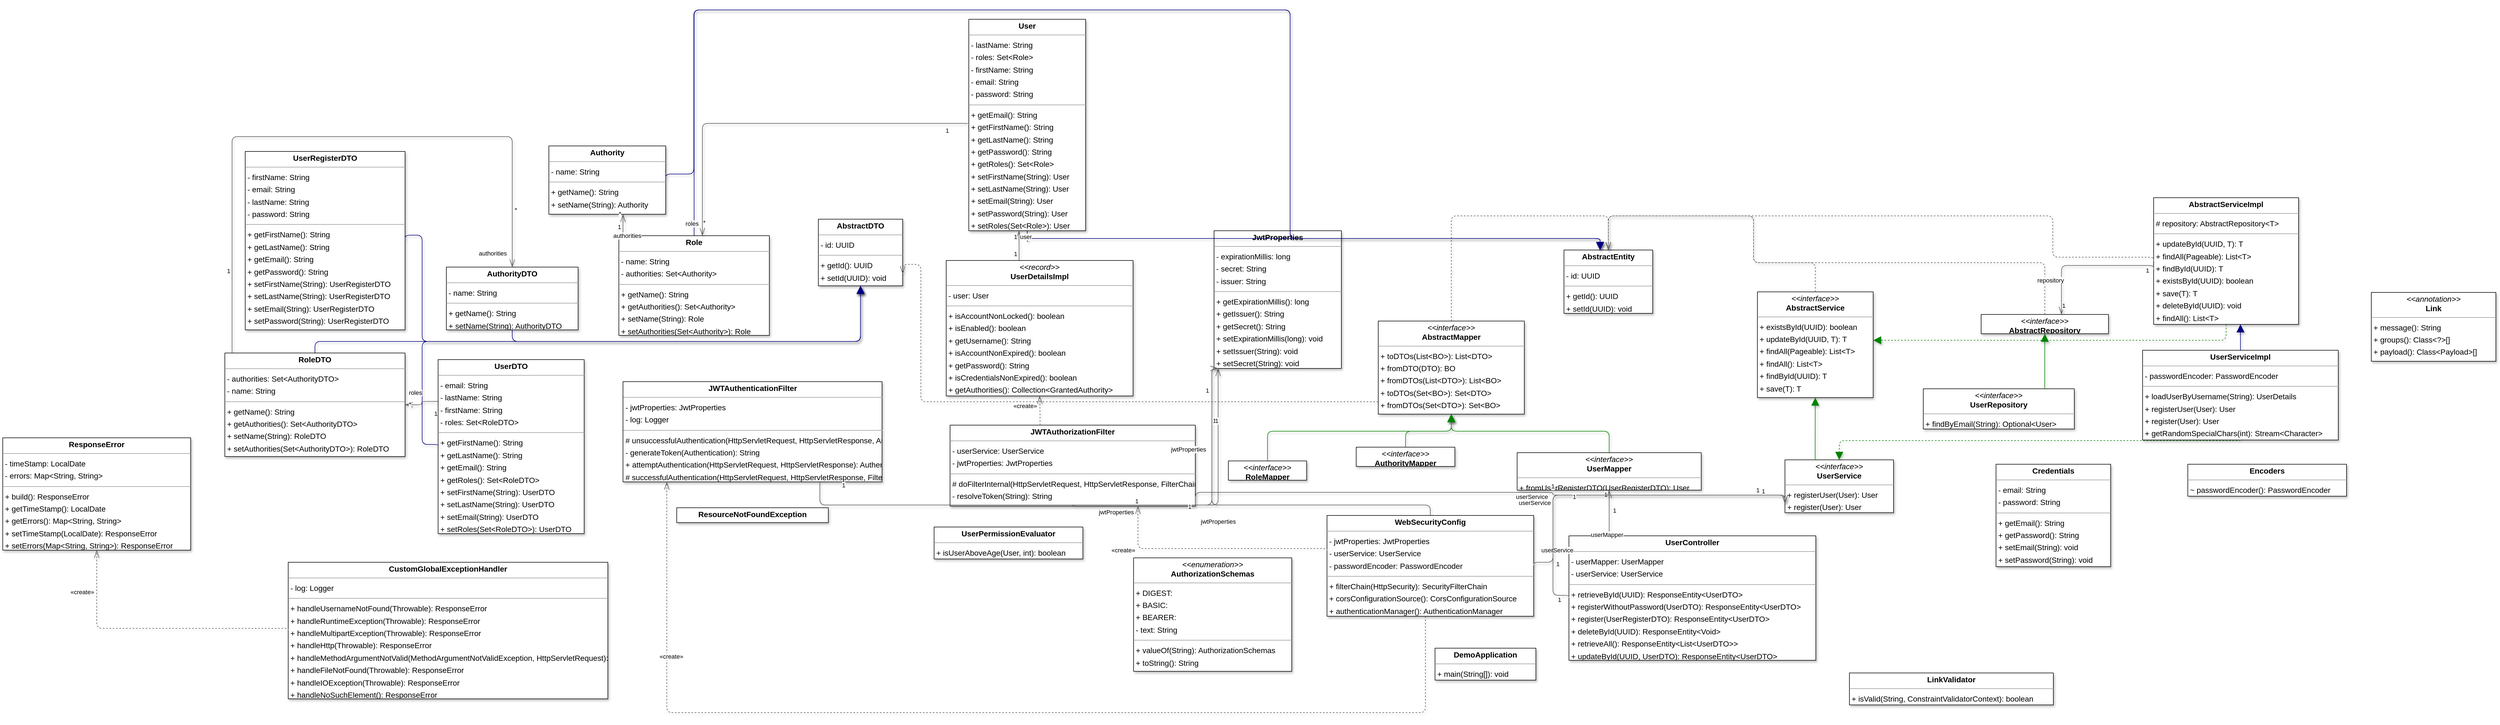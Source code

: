 <mxfile version="23.0.2" type="device">
  <diagram id="Tj62bYqc9X2BP7zqxlne" name="Page-1">
    <mxGraphModel dx="3587" dy="2347" grid="1" gridSize="10" guides="1" tooltips="1" connect="1" arrows="1" fold="1" page="0" pageScale="1" pageWidth="850" pageHeight="1100" background="none" math="0" shadow="0">
      <root>
        <mxCell id="0" />
        <mxCell id="1" parent="0" />
        <mxCell id="node24" value="&lt;p style=&quot;margin:0px;margin-top:4px;text-align:center;&quot;&gt;&lt;b&gt;AbstractDTO&lt;/b&gt;&lt;/p&gt;&lt;hr size=&quot;1&quot;/&gt;&lt;p style=&quot;margin:0 0 0 4px;line-height:1.6;&quot;&gt;- id: UUID&lt;/p&gt;&lt;hr size=&quot;1&quot;/&gt;&lt;p style=&quot;margin:0 0 0 4px;line-height:1.6;&quot;&gt;+ getId(): UUID&lt;br/&gt;+ setId(UUID): void&lt;/p&gt;" style="verticalAlign=top;align=left;overflow=fill;fontSize=14;fontFamily=Helvetica;html=1;rounded=0;shadow=1;comic=0;labelBackgroundColor=none;strokeWidth=1;" parent="1" vertex="1">
          <mxGeometry x="1332" y="349" width="153" height="121" as="geometry" />
        </mxCell>
        <mxCell id="node29" value="&lt;p style=&quot;margin:0px;margin-top:4px;text-align:center;&quot;&gt;&lt;b&gt;AbstractEntity&lt;/b&gt;&lt;/p&gt;&lt;hr size=&quot;1&quot;/&gt;&lt;p style=&quot;margin:0 0 0 4px;line-height:1.6;&quot;&gt;- id: UUID&lt;/p&gt;&lt;hr size=&quot;1&quot;/&gt;&lt;p style=&quot;margin:0 0 0 4px;line-height:1.6;&quot;&gt;+ getId(): UUID&lt;br/&gt;+ setId(UUID): void&lt;/p&gt;" style="verticalAlign=top;align=left;overflow=fill;fontSize=14;fontFamily=Helvetica;html=1;rounded=0;shadow=1;comic=0;labelBackgroundColor=none;strokeWidth=1;" parent="1" vertex="1">
          <mxGeometry x="2685" y="405" width="161" height="115" as="geometry" />
        </mxCell>
        <mxCell id="node14" value="&lt;p style=&quot;margin:0px;margin-top:4px;text-align:center;&quot;&gt;&lt;i&gt;&amp;lt;&amp;lt;interface&amp;gt;&amp;gt;&lt;/i&gt;&lt;br/&gt;&lt;b&gt;AbstractMapper&lt;BO, DTO&gt;&lt;/b&gt;&lt;/p&gt;&lt;hr size=&quot;1&quot;/&gt;&lt;p style=&quot;margin:0 0 0 4px;line-height:1.6;&quot;&gt;+ toDTOs(List&amp;lt;BO&amp;gt;): List&amp;lt;DTO&amp;gt;&lt;br/&gt;+ fromDTO(DTO): BO&lt;br/&gt;+ fromDTOs(List&amp;lt;DTO&amp;gt;): List&amp;lt;BO&amp;gt;&lt;br/&gt;+ toDTOs(Set&amp;lt;BO&amp;gt;): Set&amp;lt;DTO&amp;gt;&lt;br/&gt;+ fromDTOs(Set&amp;lt;DTO&amp;gt;): Set&amp;lt;BO&amp;gt;&lt;br/&gt;+ toDTO(BO): DTO&lt;/p&gt;" style="verticalAlign=top;align=left;overflow=fill;fontSize=14;fontFamily=Helvetica;html=1;rounded=0;shadow=1;comic=0;labelBackgroundColor=none;strokeWidth=1;" parent="1" vertex="1">
          <mxGeometry x="2348" y="534" width="265" height="169" as="geometry" />
        </mxCell>
        <mxCell id="node12" value="&lt;p style=&quot;margin:0px;margin-top:4px;text-align:center;&quot;&gt;&lt;i&gt;&amp;lt;&amp;lt;interface&amp;gt;&amp;gt;&lt;/i&gt;&lt;br/&gt;&lt;b&gt;AbstractRepository&lt;T&gt;&lt;/b&gt;&lt;/p&gt;&lt;hr size=&quot;1&quot;/&gt;" style="verticalAlign=top;align=left;overflow=fill;fontSize=14;fontFamily=Helvetica;html=1;rounded=0;shadow=1;comic=0;labelBackgroundColor=none;strokeWidth=1;" parent="1" vertex="1">
          <mxGeometry x="3442" y="522" width="231" height="35" as="geometry" />
        </mxCell>
        <mxCell id="node26" value="&lt;p style=&quot;margin:0px;margin-top:4px;text-align:center;&quot;&gt;&lt;i&gt;&amp;lt;&amp;lt;interface&amp;gt;&amp;gt;&lt;/i&gt;&lt;br/&gt;&lt;b&gt;AbstractService&lt;T&gt;&lt;/b&gt;&lt;/p&gt;&lt;hr size=&quot;1&quot;/&gt;&lt;p style=&quot;margin:0 0 0 4px;line-height:1.6;&quot;&gt;+ existsById(UUID): boolean&lt;br/&gt;+ updateById(UUID, T): T&lt;br/&gt;+ findAll(Pageable): List&amp;lt;T&amp;gt;&lt;br/&gt;+ findAll(): List&amp;lt;T&amp;gt;&lt;br/&gt;+ findById(UUID): T&lt;br/&gt;+ save(T): T&lt;br/&gt;+ deleteById(UUID): void&lt;/p&gt;" style="verticalAlign=top;align=left;overflow=fill;fontSize=14;fontFamily=Helvetica;html=1;rounded=0;shadow=1;comic=0;labelBackgroundColor=none;strokeWidth=1;" parent="1" vertex="1">
          <mxGeometry x="3036" y="481" width="210" height="192" as="geometry" />
        </mxCell>
        <mxCell id="node17" value="&lt;p style=&quot;margin:0px;margin-top:4px;text-align:center;&quot;&gt;&lt;b&gt;AbstractServiceImpl&lt;T&gt;&lt;/b&gt;&lt;/p&gt;&lt;hr size=&quot;1&quot;/&gt;&lt;p style=&quot;margin:0 0 0 4px;line-height:1.6;&quot;&gt;# repository: AbstractRepository&amp;lt;T&amp;gt;&lt;/p&gt;&lt;hr size=&quot;1&quot;/&gt;&lt;p style=&quot;margin:0 0 0 4px;line-height:1.6;&quot;&gt;+ updateById(UUID, T): T&lt;br/&gt;+ findAll(Pageable): List&amp;lt;T&amp;gt;&lt;br/&gt;+ findById(UUID): T&lt;br/&gt;+ existsById(UUID): boolean&lt;br/&gt;+ save(T): T&lt;br/&gt;+ deleteById(UUID): void&lt;br/&gt;+ findAll(): List&amp;lt;T&amp;gt;&lt;/p&gt;" style="verticalAlign=top;align=left;overflow=fill;fontSize=14;fontFamily=Helvetica;html=1;rounded=0;shadow=1;comic=0;labelBackgroundColor=none;strokeWidth=1;" parent="1" vertex="1">
          <mxGeometry x="3755" y="310" width="263" height="230" as="geometry" />
        </mxCell>
        <mxCell id="node34" value="&lt;p style=&quot;margin:0px;margin-top:4px;text-align:center;&quot;&gt;&lt;b&gt;Authority&lt;/b&gt;&lt;/p&gt;&lt;hr size=&quot;1&quot;/&gt;&lt;p style=&quot;margin:0 0 0 4px;line-height:1.6;&quot;&gt;- name: String&lt;/p&gt;&lt;hr size=&quot;1&quot;/&gt;&lt;p style=&quot;margin:0 0 0 4px;line-height:1.6;&quot;&gt;+ getName(): String&lt;br/&gt;+ setName(String): Authority&lt;/p&gt;" style="verticalAlign=top;align=left;overflow=fill;fontSize=14;fontFamily=Helvetica;html=1;rounded=0;shadow=1;comic=0;labelBackgroundColor=none;strokeWidth=1;" parent="1" vertex="1">
          <mxGeometry x="843" y="216" width="212" height="124" as="geometry" />
        </mxCell>
        <mxCell id="node8" value="&lt;p style=&quot;margin:0px;margin-top:4px;text-align:center;&quot;&gt;&lt;b&gt;AuthorityDTO&lt;/b&gt;&lt;/p&gt;&lt;hr size=&quot;1&quot;/&gt;&lt;p style=&quot;margin:0 0 0 4px;line-height:1.6;&quot;&gt;- name: String&lt;/p&gt;&lt;hr size=&quot;1&quot;/&gt;&lt;p style=&quot;margin:0 0 0 4px;line-height:1.6;&quot;&gt;+ getName(): String&lt;br/&gt;+ setName(String): AuthorityDTO&lt;/p&gt;" style="verticalAlign=top;align=left;overflow=fill;fontSize=14;fontFamily=Helvetica;html=1;rounded=0;shadow=1;comic=0;labelBackgroundColor=none;strokeWidth=1;" parent="1" vertex="1">
          <mxGeometry x="657" y="436" width="239" height="114" as="geometry" />
        </mxCell>
        <mxCell id="node33" value="&lt;p style=&quot;margin:0px;margin-top:4px;text-align:center;&quot;&gt;&lt;i&gt;&amp;lt;&amp;lt;interface&amp;gt;&amp;gt;&lt;/i&gt;&lt;br/&gt;&lt;b&gt;AuthorityMapper&lt;/b&gt;&lt;/p&gt;&lt;hr size=&quot;1&quot;/&gt;" style="verticalAlign=top;align=left;overflow=fill;fontSize=14;fontFamily=Helvetica;html=1;rounded=0;shadow=1;comic=0;labelBackgroundColor=none;strokeWidth=1;" parent="1" vertex="1">
          <mxGeometry x="2308" y="763" width="179" height="35" as="geometry" />
        </mxCell>
        <mxCell id="node16" value="&lt;p style=&quot;margin:0px;margin-top:4px;text-align:center;&quot;&gt;&lt;i&gt;&amp;lt;&amp;lt;enumeration&amp;gt;&amp;gt;&lt;/i&gt;&lt;br/&gt;&lt;b&gt;AuthorizationSchemas&lt;/b&gt;&lt;/p&gt;&lt;hr size=&quot;1&quot;/&gt;&lt;p style=&quot;margin:0 0 0 4px;line-height:1.6;&quot;&gt;+ DIGEST: &lt;br/&gt;+ BASIC: &lt;br/&gt;+ BEARER: &lt;br/&gt;- text: String&lt;/p&gt;&lt;hr size=&quot;1&quot;/&gt;&lt;p style=&quot;margin:0 0 0 4px;line-height:1.6;&quot;&gt;+ valueOf(String): AuthorizationSchemas&lt;br/&gt;+ toString(): String&lt;br/&gt;+ values(): AuthorizationSchemas[]&lt;/p&gt;" style="verticalAlign=top;align=left;overflow=fill;fontSize=14;fontFamily=Helvetica;html=1;rounded=0;shadow=1;comic=0;labelBackgroundColor=none;strokeWidth=1;" parent="1" vertex="1">
          <mxGeometry x="1904" y="964" width="287" height="206" as="geometry" />
        </mxCell>
        <mxCell id="node21" value="&lt;p style=&quot;margin:0px;margin-top:4px;text-align:center;&quot;&gt;&lt;b&gt;Credentials&lt;/b&gt;&lt;/p&gt;&lt;hr size=&quot;1&quot;/&gt;&lt;p style=&quot;margin:0 0 0 4px;line-height:1.6;&quot;&gt;- email: String&lt;br/&gt;- password: String&lt;/p&gt;&lt;hr size=&quot;1&quot;/&gt;&lt;p style=&quot;margin:0 0 0 4px;line-height:1.6;&quot;&gt;+ getEmail(): String&lt;br/&gt;+ getPassword(): String&lt;br/&gt;+ setEmail(String): void&lt;br/&gt;+ setPassword(String): void&lt;/p&gt;" style="verticalAlign=top;align=left;overflow=fill;fontSize=14;fontFamily=Helvetica;html=1;rounded=0;shadow=1;comic=0;labelBackgroundColor=none;strokeWidth=1;" parent="1" vertex="1">
          <mxGeometry x="3469" y="794" width="208" height="186" as="geometry" />
        </mxCell>
        <mxCell id="node23" value="&lt;p style=&quot;margin:0px;margin-top:4px;text-align:center;&quot;&gt;&lt;b&gt;CustomGlobalExceptionHandler&lt;/b&gt;&lt;/p&gt;&lt;hr size=&quot;1&quot;/&gt;&lt;p style=&quot;margin:0 0 0 4px;line-height:1.6;&quot;&gt;- log: Logger&lt;/p&gt;&lt;hr size=&quot;1&quot;/&gt;&lt;p style=&quot;margin:0 0 0 4px;line-height:1.6;&quot;&gt;+ handleUsernameNotFound(Throwable): ResponseError&lt;br/&gt;+ handleRuntimeException(Throwable): ResponseError&lt;br/&gt;+ handleMultipartException(Throwable): ResponseError&lt;br/&gt;+ handleHttp(Throwable): ResponseError&lt;br/&gt;+ handleMethodArgumentNotValid(MethodArgumentNotValidException, HttpServletRequest): ResponseError&lt;br/&gt;+ handleFileNotFound(Throwable): ResponseError&lt;br/&gt;+ handleIOException(Throwable): ResponseError&lt;br/&gt;+ handleNoSuchElement(): ResponseError&lt;/p&gt;" style="verticalAlign=top;align=left;overflow=fill;fontSize=14;fontFamily=Helvetica;html=1;rounded=0;shadow=1;comic=0;labelBackgroundColor=none;strokeWidth=1;" parent="1" vertex="1">
          <mxGeometry x="370" y="972" width="580" height="248" as="geometry" />
        </mxCell>
        <mxCell id="node28" value="&lt;p style=&quot;margin:0px;margin-top:4px;text-align:center;&quot;&gt;&lt;b&gt;DemoApplication&lt;/b&gt;&lt;/p&gt;&lt;hr size=&quot;1&quot;/&gt;&lt;p style=&quot;margin:0 0 0 4px;line-height:1.6;&quot;&gt;+ main(String[]): void&lt;/p&gt;" style="verticalAlign=top;align=left;overflow=fill;fontSize=14;fontFamily=Helvetica;html=1;rounded=0;shadow=1;comic=0;labelBackgroundColor=none;strokeWidth=1;" parent="1" vertex="1">
          <mxGeometry x="2451" y="1128" width="183" height="58" as="geometry" />
        </mxCell>
        <mxCell id="node22" value="&lt;p style=&quot;margin:0px;margin-top:4px;text-align:center;&quot;&gt;&lt;b&gt;Encoders&lt;/b&gt;&lt;/p&gt;&lt;hr size=&quot;1&quot;/&gt;&lt;p style=&quot;margin:0 0 0 4px;line-height:1.6;&quot;&gt;~ passwordEncoder(): PasswordEncoder&lt;/p&gt;" style="verticalAlign=top;align=left;overflow=fill;fontSize=14;fontFamily=Helvetica;html=1;rounded=0;shadow=1;comic=0;labelBackgroundColor=none;strokeWidth=1;" parent="1" vertex="1">
          <mxGeometry x="3817" y="794" width="288" height="58" as="geometry" />
        </mxCell>
        <mxCell id="node32" value="&lt;p style=&quot;margin:0px;margin-top:4px;text-align:center;&quot;&gt;&lt;b&gt;JWTAuthenticationFilter&lt;/b&gt;&lt;/p&gt;&lt;hr size=&quot;1&quot;/&gt;&lt;p style=&quot;margin:0 0 0 4px;line-height:1.6;&quot;&gt;- jwtProperties: JwtProperties&lt;br/&gt;- log: Logger&lt;/p&gt;&lt;hr size=&quot;1&quot;/&gt;&lt;p style=&quot;margin:0 0 0 4px;line-height:1.6;&quot;&gt;# unsuccessfulAuthentication(HttpServletRequest, HttpServletResponse, AuthenticationException): void&lt;br/&gt;- generateToken(Authentication): String&lt;br/&gt;+ attemptAuthentication(HttpServletRequest, HttpServletResponse): Authentication&lt;br/&gt;# successfulAuthentication(HttpServletRequest, HttpServletResponse, FilterChain, Authentication): void&lt;/p&gt;" style="verticalAlign=top;align=left;overflow=fill;fontSize=14;fontFamily=Helvetica;html=1;rounded=0;shadow=1;comic=0;labelBackgroundColor=none;strokeWidth=1;" parent="1" vertex="1">
          <mxGeometry x="977.5" y="644" width="470" height="182" as="geometry" />
        </mxCell>
        <mxCell id="node5" value="&lt;p style=&quot;margin:0px;margin-top:4px;text-align:center;&quot;&gt;&lt;b&gt;JWTAuthorizationFilter&lt;/b&gt;&lt;/p&gt;&lt;hr size=&quot;1&quot;/&gt;&lt;p style=&quot;margin:0 0 0 4px;line-height:1.6;&quot;&gt;- userService: UserService&lt;br/&gt;- jwtProperties: JwtProperties&lt;/p&gt;&lt;hr size=&quot;1&quot;/&gt;&lt;p style=&quot;margin:0 0 0 4px;line-height:1.6;&quot;&gt;# doFilterInternal(HttpServletRequest, HttpServletResponse, FilterChain): void&lt;br/&gt;- resolveToken(String): String&lt;/p&gt;" style="verticalAlign=top;align=left;overflow=fill;fontSize=14;fontFamily=Helvetica;html=1;rounded=0;shadow=1;comic=0;labelBackgroundColor=none;strokeWidth=1;" parent="1" vertex="1">
          <mxGeometry x="1571" y="723" width="445" height="147" as="geometry" />
        </mxCell>
        <mxCell id="node3" value="&lt;p style=&quot;margin:0px;margin-top:4px;text-align:center;&quot;&gt;&lt;b&gt;JwtProperties&lt;/b&gt;&lt;/p&gt;&lt;hr size=&quot;1&quot;/&gt;&lt;p style=&quot;margin:0 0 0 4px;line-height:1.6;&quot;&gt;- expirationMillis: long&lt;br/&gt;- secret: String&lt;br/&gt;- issuer: String&lt;/p&gt;&lt;hr size=&quot;1&quot;/&gt;&lt;p style=&quot;margin:0 0 0 4px;line-height:1.6;&quot;&gt;+ getExpirationMillis(): long&lt;br/&gt;+ getIssuer(): String&lt;br/&gt;+ getSecret(): String&lt;br/&gt;+ setExpirationMillis(long): void&lt;br/&gt;+ setIssuer(String): void&lt;br/&gt;+ setSecret(String): void&lt;/p&gt;" style="verticalAlign=top;align=left;overflow=fill;fontSize=14;fontFamily=Helvetica;html=1;rounded=0;shadow=1;comic=0;labelBackgroundColor=none;strokeWidth=1;" parent="1" vertex="1">
          <mxGeometry x="2050" y="370" width="231" height="250" as="geometry" />
        </mxCell>
        <mxCell id="node15" value="&lt;p style=&quot;margin:0px;margin-top:4px;text-align:center;&quot;&gt;&lt;i&gt;&amp;lt;&amp;lt;annotation&amp;gt;&amp;gt;&lt;/i&gt;&lt;br/&gt;&lt;b&gt;Link&lt;/b&gt;&lt;/p&gt;&lt;hr size=&quot;1&quot;/&gt;&lt;p style=&quot;margin:0 0 0 4px;line-height:1.6;&quot;&gt;+ message(): String&lt;br/&gt;+ groups(): Class&amp;lt;?&amp;gt;[]&lt;br/&gt;+ payload(): Class&amp;lt;Payload&amp;gt;[]&lt;/p&gt;" style="verticalAlign=top;align=left;overflow=fill;fontSize=14;fontFamily=Helvetica;html=1;rounded=0;shadow=1;comic=0;labelBackgroundColor=none;strokeWidth=1;" parent="1" vertex="1">
          <mxGeometry x="4150" y="482" width="226" height="125" as="geometry" />
        </mxCell>
        <mxCell id="node20" value="&lt;p style=&quot;margin:0px;margin-top:4px;text-align:center;&quot;&gt;&lt;b&gt;LinkValidator&lt;/b&gt;&lt;/p&gt;&lt;hr size=&quot;1&quot;/&gt;&lt;p style=&quot;margin:0 0 0 4px;line-height:1.6;&quot;&gt;+ isValid(String, ConstraintValidatorContext): boolean&lt;/p&gt;" style="verticalAlign=top;align=left;overflow=fill;fontSize=14;fontFamily=Helvetica;html=1;rounded=0;shadow=1;comic=0;labelBackgroundColor=none;strokeWidth=1;" parent="1" vertex="1">
          <mxGeometry x="3203" y="1173" width="370" height="58" as="geometry" />
        </mxCell>
        <mxCell id="node6" value="&lt;p style=&quot;margin:0px;margin-top:4px;text-align:center;&quot;&gt;&lt;b&gt;ResourceNotFoundException&lt;/b&gt;&lt;/p&gt;&lt;hr size=&quot;1&quot;/&gt;" style="verticalAlign=top;align=left;overflow=fill;fontSize=14;fontFamily=Helvetica;html=1;rounded=0;shadow=1;comic=0;labelBackgroundColor=none;strokeWidth=1;" parent="1" vertex="1">
          <mxGeometry x="1075" y="873" width="275" height="27" as="geometry" />
        </mxCell>
        <mxCell id="node4" value="&lt;p style=&quot;margin:0px;margin-top:4px;text-align:center;&quot;&gt;&lt;b&gt;ResponseError&lt;/b&gt;&lt;/p&gt;&lt;hr size=&quot;1&quot;/&gt;&lt;p style=&quot;margin:0 0 0 4px;line-height:1.6;&quot;&gt;- timeStamp: LocalDate&lt;br/&gt;- errors: Map&amp;lt;String, String&amp;gt;&lt;/p&gt;&lt;hr size=&quot;1&quot;/&gt;&lt;p style=&quot;margin:0 0 0 4px;line-height:1.6;&quot;&gt;+ build(): ResponseError&lt;br/&gt;+ getTimeStamp(): LocalDate&lt;br/&gt;+ getErrors(): Map&amp;lt;String, String&amp;gt;&lt;br/&gt;+ setTimeStamp(LocalDate): ResponseError&lt;br/&gt;+ setErrors(Map&amp;lt;String, String&amp;gt;): ResponseError&lt;/p&gt;" style="verticalAlign=top;align=left;overflow=fill;fontSize=14;fontFamily=Helvetica;html=1;rounded=0;shadow=1;comic=0;labelBackgroundColor=none;strokeWidth=1;" parent="1" vertex="1">
          <mxGeometry x="-148" y="746" width="341" height="204" as="geometry" />
        </mxCell>
        <mxCell id="node0" value="&lt;p style=&quot;margin:0px;margin-top:4px;text-align:center;&quot;&gt;&lt;b&gt;Role&lt;/b&gt;&lt;/p&gt;&lt;hr size=&quot;1&quot;/&gt;&lt;p style=&quot;margin:0 0 0 4px;line-height:1.6;&quot;&gt;- name: String&lt;br/&gt;- authorities: Set&amp;lt;Authority&amp;gt;&lt;/p&gt;&lt;hr size=&quot;1&quot;/&gt;&lt;p style=&quot;margin:0 0 0 4px;line-height:1.6;&quot;&gt;+ getName(): String&lt;br/&gt;+ getAuthorities(): Set&amp;lt;Authority&amp;gt;&lt;br/&gt;+ setName(String): Role&lt;br/&gt;+ setAuthorities(Set&amp;lt;Authority&amp;gt;): Role&lt;/p&gt;" style="verticalAlign=top;align=left;overflow=fill;fontSize=14;fontFamily=Helvetica;html=1;rounded=0;shadow=1;comic=0;labelBackgroundColor=none;strokeWidth=1;" parent="1" vertex="1">
          <mxGeometry x="970" y="379" width="273" height="181" as="geometry" />
        </mxCell>
        <mxCell id="node25" value="&lt;p style=&quot;margin:0px;margin-top:4px;text-align:center;&quot;&gt;&lt;b&gt;RoleDTO&lt;/b&gt;&lt;/p&gt;&lt;hr size=&quot;1&quot;/&gt;&lt;p style=&quot;margin:0 0 0 4px;line-height:1.6;&quot;&gt;- authorities: Set&amp;lt;AuthorityDTO&amp;gt;&lt;br/&gt;- name: String&lt;/p&gt;&lt;hr size=&quot;1&quot;/&gt;&lt;p style=&quot;margin:0 0 0 4px;line-height:1.6;&quot;&gt;+ getName(): String&lt;br/&gt;+ getAuthorities(): Set&amp;lt;AuthorityDTO&amp;gt;&lt;br/&gt;+ setName(String): RoleDTO&lt;br/&gt;+ setAuthorities(Set&amp;lt;AuthorityDTO&amp;gt;): RoleDTO&lt;/p&gt;" style="verticalAlign=top;align=left;overflow=fill;fontSize=14;fontFamily=Helvetica;html=1;rounded=0;shadow=1;comic=0;labelBackgroundColor=none;strokeWidth=1;" parent="1" vertex="1">
          <mxGeometry x="255" y="592" width="327" height="188" as="geometry" />
        </mxCell>
        <mxCell id="node1" value="&lt;p style=&quot;margin:0px;margin-top:4px;text-align:center;&quot;&gt;&lt;i&gt;&amp;lt;&amp;lt;interface&amp;gt;&amp;gt;&lt;/i&gt;&lt;br/&gt;&lt;b&gt;RoleMapper&lt;/b&gt;&lt;/p&gt;&lt;hr size=&quot;1&quot;/&gt;" style="verticalAlign=top;align=left;overflow=fill;fontSize=14;fontFamily=Helvetica;html=1;rounded=0;shadow=1;comic=0;labelBackgroundColor=none;strokeWidth=1;" parent="1" vertex="1">
          <mxGeometry x="2076" y="788" width="142" height="35" as="geometry" />
        </mxCell>
        <mxCell id="7HQGdn145af3ZeN3v3vJ-1" style="edgeStyle=orthogonalEdgeStyle;rounded=0;orthogonalLoop=1;jettySize=auto;html=1;exitX=0.5;exitY=1;exitDx=0;exitDy=0;shadow=1;" edge="1" parent="1" source="node9">
          <mxGeometry relative="1" as="geometry">
            <mxPoint x="1711.455" y="390" as="targetPoint" />
          </mxGeometry>
        </mxCell>
        <mxCell id="node9" value="&lt;p style=&quot;margin:0px;margin-top:4px;text-align:center;&quot;&gt;&lt;b&gt;User&lt;/b&gt;&lt;/p&gt;&lt;hr size=&quot;1&quot;/&gt;&lt;p style=&quot;margin:0 0 0 4px;line-height:1.6;&quot;&gt;- lastName: String&lt;br/&gt;- roles: Set&amp;lt;Role&amp;gt;&lt;br/&gt;- firstName: String&lt;br/&gt;- email: String&lt;br/&gt;- password: String&lt;/p&gt;&lt;hr size=&quot;1&quot;/&gt;&lt;p style=&quot;margin:0 0 0 4px;line-height:1.6;&quot;&gt;+ getEmail(): String&lt;br/&gt;+ getFirstName(): String&lt;br/&gt;+ getLastName(): String&lt;br/&gt;+ getPassword(): String&lt;br/&gt;+ getRoles(): Set&amp;lt;Role&amp;gt;&lt;br/&gt;+ setFirstName(String): User&lt;br/&gt;+ setLastName(String): User&lt;br/&gt;+ setEmail(String): User&lt;br/&gt;+ setPassword(String): User&lt;br/&gt;+ setRoles(Set&amp;lt;Role&amp;gt;): User&lt;/p&gt;" style="verticalAlign=top;align=left;overflow=fill;fontSize=14;fontFamily=Helvetica;html=1;rounded=0;shadow=1;comic=0;labelBackgroundColor=none;strokeWidth=1;" parent="1" vertex="1">
          <mxGeometry x="1605" y="-14" width="212" height="384" as="geometry" />
        </mxCell>
        <mxCell id="node13" value="&lt;p style=&quot;margin:0px;margin-top:4px;text-align:center;&quot;&gt;&lt;b&gt;UserController&lt;/b&gt;&lt;/p&gt;&lt;hr size=&quot;1&quot;/&gt;&lt;p style=&quot;margin:0 0 0 4px;line-height:1.6;&quot;&gt;- userMapper: UserMapper&lt;br/&gt;- userService: UserService&lt;/p&gt;&lt;hr size=&quot;1&quot;/&gt;&lt;p style=&quot;margin:0 0 0 4px;line-height:1.6;&quot;&gt;+ retrieveById(UUID): ResponseEntity&amp;lt;UserDTO&amp;gt;&lt;br/&gt;+ registerWithoutPassword(UserDTO): ResponseEntity&amp;lt;UserDTO&amp;gt;&lt;br/&gt;+ register(UserRegisterDTO): ResponseEntity&amp;lt;UserDTO&amp;gt;&lt;br/&gt;+ deleteById(UUID): ResponseEntity&amp;lt;Void&amp;gt;&lt;br/&gt;+ retrieveAll(): ResponseEntity&amp;lt;List&amp;lt;UserDTO&amp;gt;&amp;gt;&lt;br/&gt;+ updateById(UUID, UserDTO): ResponseEntity&amp;lt;UserDTO&amp;gt;&lt;/p&gt;" style="verticalAlign=top;align=left;overflow=fill;fontSize=14;fontFamily=Helvetica;html=1;rounded=0;shadow=1;comic=0;labelBackgroundColor=none;strokeWidth=1;" parent="1" vertex="1">
          <mxGeometry x="2694" y="924" width="448" height="226" as="geometry" />
        </mxCell>
        <mxCell id="node19" value="&lt;p style=&quot;margin:0px;margin-top:4px;text-align:center;&quot;&gt;&lt;b&gt;UserDTO&lt;/b&gt;&lt;/p&gt;&lt;hr size=&quot;1&quot;/&gt;&lt;p style=&quot;margin:0 0 0 4px;line-height:1.6;&quot;&gt;- email: String&lt;br/&gt;- lastName: String&lt;br/&gt;- firstName: String&lt;br/&gt;- roles: Set&amp;lt;RoleDTO&amp;gt;&lt;/p&gt;&lt;hr size=&quot;1&quot;/&gt;&lt;p style=&quot;margin:0 0 0 4px;line-height:1.6;&quot;&gt;+ getFirstName(): String&lt;br/&gt;+ getLastName(): String&lt;br/&gt;+ getEmail(): String&lt;br/&gt;+ getRoles(): Set&amp;lt;RoleDTO&amp;gt;&lt;br/&gt;+ setFirstName(String): UserDTO&lt;br/&gt;+ setLastName(String): UserDTO&lt;br/&gt;+ setEmail(String): UserDTO&lt;br/&gt;+ setRoles(Set&amp;lt;RoleDTO&amp;gt;): UserDTO&lt;/p&gt;" style="verticalAlign=top;align=left;overflow=fill;fontSize=14;fontFamily=Helvetica;html=1;rounded=0;shadow=1;comic=0;labelBackgroundColor=none;strokeWidth=1;" parent="1" vertex="1">
          <mxGeometry x="642" y="604" width="265" height="316" as="geometry" />
        </mxCell>
        <mxCell id="node10" value="&lt;p style=&quot;margin:0px;margin-top:4px;text-align:center;&quot;&gt;&lt;i&gt;&amp;lt;&amp;lt;record&amp;gt;&amp;gt;&lt;/i&gt;&lt;br/&gt;&lt;b&gt;UserDetailsImpl&lt;/b&gt;&lt;/p&gt;&lt;hr size=&quot;1&quot;/&gt;&lt;p style=&quot;margin:0 0 0 4px;line-height:1.6;&quot;&gt;- user: User&lt;/p&gt;&lt;hr size=&quot;1&quot;/&gt;&lt;p style=&quot;margin:0 0 0 4px;line-height:1.6;&quot;&gt;+ isAccountNonLocked(): boolean&lt;br/&gt;+ isEnabled(): boolean&lt;br/&gt;+ getUsername(): String&lt;br/&gt;+ isAccountNonExpired(): boolean&lt;br/&gt;+ getPassword(): String&lt;br/&gt;+ isCredentialsNonExpired(): boolean&lt;br/&gt;+ getAuthorities(): Collection&amp;lt;GrantedAuthority&amp;gt;&lt;br/&gt;+ user(): User&lt;/p&gt;" style="verticalAlign=top;align=left;overflow=fill;fontSize=14;fontFamily=Helvetica;html=1;rounded=0;shadow=1;comic=0;labelBackgroundColor=none;strokeWidth=1;" parent="1" vertex="1">
          <mxGeometry x="1564" y="424" width="339" height="246" as="geometry" />
        </mxCell>
        <mxCell id="node18" value="&lt;p style=&quot;margin:0px;margin-top:4px;text-align:center;&quot;&gt;&lt;i&gt;&amp;lt;&amp;lt;interface&amp;gt;&amp;gt;&lt;/i&gt;&lt;br/&gt;&lt;b&gt;UserMapper&lt;/b&gt;&lt;/p&gt;&lt;hr size=&quot;1&quot;/&gt;&lt;p style=&quot;margin:0 0 0 4px;line-height:1.6;&quot;&gt;+ fromUserRegisterDTO(UserRegisterDTO): User&lt;/p&gt;" style="verticalAlign=top;align=left;overflow=fill;fontSize=14;fontFamily=Helvetica;html=1;rounded=0;shadow=1;comic=0;labelBackgroundColor=none;strokeWidth=1;" parent="1" vertex="1">
          <mxGeometry x="2600" y="773" width="334" height="68" as="geometry" />
        </mxCell>
        <mxCell id="node30" value="&lt;p style=&quot;margin:0px;margin-top:4px;text-align:center;&quot;&gt;&lt;b&gt;UserPermissionEvaluator&lt;/b&gt;&lt;/p&gt;&lt;hr size=&quot;1&quot;/&gt;&lt;p style=&quot;margin:0 0 0 4px;line-height:1.6;&quot;&gt;+ isUserAboveAge(User, int): boolean&lt;/p&gt;" style="verticalAlign=top;align=left;overflow=fill;fontSize=14;fontFamily=Helvetica;html=1;rounded=0;shadow=1;comic=0;labelBackgroundColor=none;strokeWidth=1;" parent="1" vertex="1">
          <mxGeometry x="1542" y="908" width="270" height="58" as="geometry" />
        </mxCell>
        <mxCell id="node11" value="&lt;p style=&quot;margin:0px;margin-top:4px;text-align:center;&quot;&gt;&lt;b&gt;UserRegisterDTO&lt;/b&gt;&lt;/p&gt;&lt;hr size=&quot;1&quot;/&gt;&lt;p style=&quot;margin:0 0 0 4px;line-height:1.6;&quot;&gt;- firstName: String&lt;br/&gt;- email: String&lt;br/&gt;- lastName: String&lt;br/&gt;- password: String&lt;/p&gt;&lt;hr size=&quot;1&quot;/&gt;&lt;p style=&quot;margin:0 0 0 4px;line-height:1.6;&quot;&gt;+ getFirstName(): String&lt;br/&gt;+ getLastName(): String&lt;br/&gt;+ getEmail(): String&lt;br/&gt;+ getPassword(): String&lt;br/&gt;+ setFirstName(String): UserRegisterDTO&lt;br/&gt;+ setLastName(String): UserRegisterDTO&lt;br/&gt;+ setEmail(String): UserRegisterDTO&lt;br/&gt;+ setPassword(String): UserRegisterDTO&lt;/p&gt;" style="verticalAlign=top;align=left;overflow=fill;fontSize=14;fontFamily=Helvetica;html=1;rounded=0;shadow=1;comic=0;labelBackgroundColor=none;strokeWidth=1;" parent="1" vertex="1">
          <mxGeometry x="292" y="226" width="290" height="324" as="geometry" />
        </mxCell>
        <mxCell id="node7" value="&lt;p style=&quot;margin:0px;margin-top:4px;text-align:center;&quot;&gt;&lt;i&gt;&amp;lt;&amp;lt;interface&amp;gt;&amp;gt;&lt;/i&gt;&lt;br/&gt;&lt;b&gt;UserRepository&lt;/b&gt;&lt;/p&gt;&lt;hr size=&quot;1&quot;/&gt;&lt;p style=&quot;margin:0 0 0 4px;line-height:1.6;&quot;&gt;+ findByEmail(String): Optional&amp;lt;User&amp;gt;&lt;/p&gt;" style="verticalAlign=top;align=left;overflow=fill;fontSize=14;fontFamily=Helvetica;html=1;rounded=0;shadow=1;comic=0;labelBackgroundColor=none;strokeWidth=1;" parent="1" vertex="1">
          <mxGeometry x="3337" y="657" width="274" height="73" as="geometry" />
        </mxCell>
        <mxCell id="node2" value="&lt;p style=&quot;margin:0px;margin-top:4px;text-align:center;&quot;&gt;&lt;i&gt;&amp;lt;&amp;lt;interface&amp;gt;&amp;gt;&lt;/i&gt;&lt;br/&gt;&lt;b&gt;UserService&lt;/b&gt;&lt;/p&gt;&lt;hr size=&quot;1&quot;/&gt;&lt;p style=&quot;margin:0 0 0 4px;line-height:1.6;&quot;&gt;+ registerUser(User): User&lt;br/&gt;+ register(User): User&lt;/p&gt;" style="verticalAlign=top;align=left;overflow=fill;fontSize=14;fontFamily=Helvetica;html=1;rounded=0;shadow=1;comic=0;labelBackgroundColor=none;strokeWidth=1;" parent="1" vertex="1">
          <mxGeometry x="3086" y="786" width="197" height="96" as="geometry" />
        </mxCell>
        <mxCell id="node27" value="&lt;p style=&quot;margin:0px;margin-top:4px;text-align:center;&quot;&gt;&lt;b&gt;UserServiceImpl&lt;/b&gt;&lt;/p&gt;&lt;hr size=&quot;1&quot;/&gt;&lt;p style=&quot;margin:0 0 0 4px;line-height:1.6;&quot;&gt;- passwordEncoder: PasswordEncoder&lt;/p&gt;&lt;hr size=&quot;1&quot;/&gt;&lt;p style=&quot;margin:0 0 0 4px;line-height:1.6;&quot;&gt;+ loadUserByUsername(String): UserDetails&lt;br/&gt;+ registerUser(User): User&lt;br/&gt;+ register(User): User&lt;br/&gt;+ getRandomSpecialChars(int): Stream&amp;lt;Character&amp;gt;&lt;/p&gt;" style="verticalAlign=top;align=left;overflow=fill;fontSize=14;fontFamily=Helvetica;html=1;rounded=0;shadow=1;comic=0;labelBackgroundColor=none;strokeWidth=1;" parent="1" vertex="1">
          <mxGeometry x="3735" y="587" width="355" height="163" as="geometry" />
        </mxCell>
        <mxCell id="node31" value="&lt;p style=&quot;margin:0px;margin-top:4px;text-align:center;&quot;&gt;&lt;b&gt;WebSecurityConfig&lt;/b&gt;&lt;/p&gt;&lt;hr size=&quot;1&quot;/&gt;&lt;p style=&quot;margin:0 0 0 4px;line-height:1.6;&quot;&gt;- jwtProperties: JwtProperties&lt;br/&gt;- userService: UserService&lt;br/&gt;- passwordEncoder: PasswordEncoder&lt;/p&gt;&lt;hr size=&quot;1&quot;/&gt;&lt;p style=&quot;margin:0 0 0 4px;line-height:1.6;&quot;&gt;+ filterChain(HttpSecurity): SecurityFilterChain&lt;br/&gt;+ corsConfigurationSource(): CorsConfigurationSource&lt;br/&gt;+ authenticationManager(): AuthenticationManager&lt;/p&gt;" style="verticalAlign=top;align=left;overflow=fill;fontSize=14;fontFamily=Helvetica;html=1;rounded=0;shadow=1;comic=0;labelBackgroundColor=none;strokeWidth=1;" parent="1" vertex="1">
          <mxGeometry x="2255" y="887" width="375" height="183" as="geometry" />
        </mxCell>
        <mxCell id="edge11" value="" style="html=1;rounded=1;edgeStyle=orthogonalEdgeStyle;dashed=1;startArrow=none;endArrow=openThin;endSize=12;strokeColor=#595959;exitX=0.000;exitY=0.867;exitDx=0;exitDy=0;entryX=1.000;entryY=0.821;entryDx=0;entryDy=0;shadow=1;" parent="1" source="node14" target="node24" edge="1">
          <mxGeometry width="50" height="50" relative="1" as="geometry">
            <Array as="points">
              <mxPoint x="1518" y="680" />
              <mxPoint x="1518" y="431" />
            </Array>
          </mxGeometry>
        </mxCell>
        <mxCell id="edge0" value="" style="html=1;rounded=1;edgeStyle=orthogonalEdgeStyle;dashed=1;startArrow=none;endArrow=openThin;endSize=12;strokeColor=#595959;exitX=0.500;exitY=0.000;exitDx=0;exitDy=0;entryX=0.500;entryY=0.000;entryDx=0;entryDy=0;shadow=1;" parent="1" source="node14" target="node29" edge="1">
          <mxGeometry width="50" height="50" relative="1" as="geometry">
            <Array as="points">
              <mxPoint x="2480" y="343" />
              <mxPoint x="2765" y="343" />
            </Array>
          </mxGeometry>
        </mxCell>
        <mxCell id="edge1" value="" style="html=1;rounded=1;edgeStyle=orthogonalEdgeStyle;dashed=1;startArrow=none;endArrow=openThin;endSize=12;strokeColor=#595959;exitX=0.500;exitY=0.000;exitDx=0;exitDy=0;entryX=0.500;entryY=0.000;entryDx=0;entryDy=0;shadow=1;" parent="1" source="node12" target="node29" edge="1">
          <mxGeometry width="50" height="50" relative="1" as="geometry">
            <Array as="points">
              <mxPoint x="3557" y="428" />
              <mxPoint x="3029" y="428" />
              <mxPoint x="3029" y="343" />
              <mxPoint x="2765" y="343" />
            </Array>
          </mxGeometry>
        </mxCell>
        <mxCell id="edge12" value="" style="html=1;rounded=1;edgeStyle=orthogonalEdgeStyle;dashed=1;startArrow=none;endArrow=openThin;endSize=12;strokeColor=#595959;exitX=0.500;exitY=0.000;exitDx=0;exitDy=0;entryX=0.500;entryY=0.000;entryDx=0;entryDy=0;shadow=1;" parent="1" source="node26" target="node29" edge="1">
          <mxGeometry width="50" height="50" relative="1" as="geometry">
            <Array as="points">
              <mxPoint x="3141" y="428" />
              <mxPoint x="3029" y="428" />
              <mxPoint x="3029" y="343" />
              <mxPoint x="2765" y="343" />
            </Array>
          </mxGeometry>
        </mxCell>
        <mxCell id="edge18" value="" style="html=1;rounded=1;edgeStyle=orthogonalEdgeStyle;dashed=1;startArrow=none;endArrow=openThin;endSize=12;strokeColor=#595959;exitX=0.000;exitY=0.500;exitDx=0;exitDy=0;entryX=0.500;entryY=0.000;entryDx=0;entryDy=0;shadow=1;" parent="1" source="node17" target="node29" edge="1">
          <mxGeometry width="50" height="50" relative="1" as="geometry">
            <Array as="points">
              <mxPoint x="3572" y="418" />
              <mxPoint x="3572" y="343" />
              <mxPoint x="2765" y="343" />
            </Array>
          </mxGeometry>
        </mxCell>
        <mxCell id="edge33" value="" style="html=1;rounded=1;edgeStyle=orthogonalEdgeStyle;dashed=0;startArrow=diamondThinstartSize=12;endArrow=openThin;endSize=12;strokeColor=#595959;exitX=0.000;exitY=0.569;exitDx=0;exitDy=0;entryX=0.630;entryY=0.002;entryDx=0;entryDy=0;shadow=1;" parent="1" source="node17" target="node12" edge="1">
          <mxGeometry width="50" height="50" relative="1" as="geometry">
            <Array as="points">
              <mxPoint x="3587" y="433" />
            </Array>
          </mxGeometry>
        </mxCell>
        <mxCell id="label198" value="1" style="edgeLabel;resizable=0;html=1;align=left;verticalAlign=top;strokeColor=default;shadow=1;" parent="edge33" vertex="1" connectable="0">
          <mxGeometry x="3739" y="429" as="geometry" />
        </mxCell>
        <mxCell id="label202" value="1" style="edgeLabel;resizable=0;html=1;align=left;verticalAlign=top;strokeColor=default;shadow=1;" parent="edge33" vertex="1" connectable="0">
          <mxGeometry x="3587" y="493" as="geometry" />
        </mxCell>
        <mxCell id="label203" value="repository" style="edgeLabel;resizable=0;html=1;align=left;verticalAlign=top;strokeColor=default;shadow=1;" parent="edge33" vertex="1" connectable="0">
          <mxGeometry x="3542" y="447" as="geometry" />
        </mxCell>
        <mxCell id="edge4" value="" style="html=1;rounded=1;edgeStyle=orthogonalEdgeStyle;dashed=1;startArrow=none;endArrow=block;endSize=12;strokeColor=#008200;exitX=0.500;exitY=1.000;exitDx=0;exitDy=0;entryX=1.000;entryY=0.458;entryDx=0;entryDy=0;shadow=1;" parent="1" source="node17" target="node26" edge="1">
          <mxGeometry width="50" height="50" relative="1" as="geometry">
            <Array as="points">
              <mxPoint x="3887" y="569" />
            </Array>
          </mxGeometry>
        </mxCell>
        <mxCell id="edge13" value="" style="html=1;rounded=1;edgeStyle=orthogonalEdgeStyle;dashed=0;startArrow=none;endArrow=block;endSize=12;strokeColor=#000082;exitX=1.000;exitY=0.500;exitDx=0;exitDy=0;entryX=0.407;entryY=0.000;entryDx=0;entryDy=0;shadow=1;" parent="1" source="node34" target="node29" edge="1">
          <mxGeometry width="50" height="50" relative="1" as="geometry">
            <Array as="points">
              <mxPoint x="1106" y="267" />
              <mxPoint x="1106" y="-31" />
              <mxPoint x="2188" y="-31" />
              <mxPoint x="2188" y="384" />
              <mxPoint x="2750" y="384" />
            </Array>
          </mxGeometry>
        </mxCell>
        <mxCell id="edge6" value="" style="html=1;rounded=1;edgeStyle=orthogonalEdgeStyle;dashed=0;startArrow=none;endArrow=block;endSize=12;strokeColor=#000082;exitX=0.500;exitY=1.000;exitDx=0;exitDy=0;entryX=0.500;entryY=1.000;entryDx=0;entryDy=0;shadow=1;" parent="1" source="node8" target="node24" edge="1">
          <mxGeometry width="50" height="50" relative="1" as="geometry">
            <Array as="points">
              <mxPoint x="776" y="571" />
              <mxPoint x="1408" y="571" />
            </Array>
          </mxGeometry>
        </mxCell>
        <mxCell id="edge8" value="" style="html=1;rounded=1;edgeStyle=orthogonalEdgeStyle;dashed=0;startArrow=none;endArrow=block;endSize=12;strokeColor=#008200;exitX=0.500;exitY=0.000;exitDx=0;exitDy=0;entryX=0.500;entryY=1.000;entryDx=0;entryDy=0;shadow=1;" parent="1" source="node33" target="node14" edge="1">
          <mxGeometry width="50" height="50" relative="1" as="geometry">
            <Array as="points">
              <mxPoint x="2397" y="734" />
              <mxPoint x="2480" y="734" />
            </Array>
          </mxGeometry>
        </mxCell>
        <mxCell id="edge29" value="" style="html=1;rounded=1;edgeStyle=orthogonalEdgeStyle;dashed=1;startArrow=none;endArrow=openThin;endSize=12;strokeColor=#595959;exitX=0.000;exitY=0.500;exitDx=0;exitDy=0;entryX=0.500;entryY=1.000;entryDx=0;entryDy=0;shadow=1;" parent="1" source="node23" target="node4" edge="1">
          <mxGeometry width="50" height="50" relative="1" as="geometry">
            <Array as="points">
              <mxPoint x="23" y="1092" />
            </Array>
          </mxGeometry>
        </mxCell>
        <mxCell id="label176" value="«create»" style="edgeLabel;resizable=0;html=1;align=left;verticalAlign=top;strokeColor=default;shadow=1;" parent="edge29" vertex="1" connectable="0">
          <mxGeometry x="-27" y="1013" as="geometry" />
        </mxCell>
        <mxCell id="edge25" value="" style="html=1;rounded=1;edgeStyle=orthogonalEdgeStyle;dashed=0;startArrow=diamondThinstartSize=12;endArrow=openThin;endSize=12;strokeColor=#595959;exitX=0.760;exitY=1.000;exitDx=0;exitDy=0;entryX=0.032;entryY=1.000;entryDx=0;entryDy=0;shadow=1;" parent="1" source="node32" target="node3" edge="1">
          <mxGeometry width="50" height="50" relative="1" as="geometry">
            <Array as="points">
              <mxPoint x="1373" y="868" />
              <mxPoint x="2046" y="868" />
            </Array>
          </mxGeometry>
        </mxCell>
        <mxCell id="label150" value="1" style="edgeLabel;resizable=0;html=1;align=left;verticalAlign=top;strokeColor=default;shadow=1;" parent="edge25" vertex="1" connectable="0">
          <mxGeometry x="1373" y="819" as="geometry" />
        </mxCell>
        <mxCell id="label154" value="1" style="edgeLabel;resizable=0;html=1;align=left;verticalAlign=top;strokeColor=default;shadow=1;" parent="edge25" vertex="1" connectable="0">
          <mxGeometry x="1905" y="848" as="geometry" />
        </mxCell>
        <mxCell id="label155" value="jwtProperties" style="edgeLabel;resizable=0;html=1;align=left;verticalAlign=top;strokeColor=default;shadow=1;" parent="edge25" vertex="1" connectable="0">
          <mxGeometry x="1839" y="868" as="geometry" />
        </mxCell>
        <mxCell id="edge24" value="" style="html=1;rounded=1;edgeStyle=orthogonalEdgeStyle;dashed=0;startArrow=diamondThinstartSize=12;endArrow=openThin;endSize=12;strokeColor=#595959;exitX=0.500;exitY=1.000;exitDx=0;exitDy=0;entryX=0.032;entryY=1.000;entryDx=0;entryDy=0;shadow=1;" parent="1" source="node5" target="node3" edge="1">
          <mxGeometry width="50" height="50" relative="1" as="geometry">
            <Array as="points">
              <mxPoint x="1793" y="868" />
              <mxPoint x="2046" y="868" />
            </Array>
          </mxGeometry>
        </mxCell>
        <mxCell id="label144" value="1" style="edgeLabel;resizable=0;html=1;align=left;verticalAlign=top;strokeColor=default;shadow=1;" parent="edge24" vertex="1" connectable="0">
          <mxGeometry x="2001" y="858" as="geometry" />
        </mxCell>
        <mxCell id="label148" value="1" style="edgeLabel;resizable=0;html=1;align=left;verticalAlign=top;strokeColor=default;shadow=1;" parent="edge24" vertex="1" connectable="0">
          <mxGeometry x="2033" y="647" as="geometry" />
        </mxCell>
        <mxCell id="label149" value="jwtProperties" style="edgeLabel;resizable=0;html=1;align=left;verticalAlign=top;strokeColor=default;shadow=1;" parent="edge24" vertex="1" connectable="0">
          <mxGeometry x="2024" y="885" as="geometry" />
        </mxCell>
        <mxCell id="edge34" value="" style="html=1;rounded=1;edgeStyle=orthogonalEdgeStyle;dashed=1;startArrow=none;endArrow=openThin;endSize=12;strokeColor=#595959;exitX=0.367;exitY=0.000;exitDx=0;exitDy=0;entryX=0.500;entryY=1.000;entryDx=0;entryDy=0;shadow=1;" parent="1" source="node5" target="node10" edge="1">
          <mxGeometry width="50" height="50" relative="1" as="geometry">
            <Array as="points" />
          </mxGeometry>
        </mxCell>
        <mxCell id="label206" value="«create»" style="edgeLabel;resizable=0;html=1;align=left;verticalAlign=top;strokeColor=default;shadow=1;" parent="edge34" vertex="1" connectable="0">
          <mxGeometry x="1684" y="675" as="geometry" />
        </mxCell>
        <mxCell id="edge21" value="" style="html=1;rounded=1;edgeStyle=orthogonalEdgeStyle;dashed=0;startArrow=diamondThinstartSize=12;endArrow=openThin;endSize=12;strokeColor=#595959;exitX=1.000;exitY=0.981;exitDx=0;exitDy=0;entryX=0.000;entryY=0.822;entryDx=0;entryDy=0;shadow=1;" parent="1" source="node5" target="node2" edge="1">
          <mxGeometry width="50" height="50" relative="1" as="geometry">
            <Array as="points">
              <mxPoint x="2665" y="845" />
              <mxPoint x="2665" y="850" />
            </Array>
          </mxGeometry>
        </mxCell>
        <mxCell id="label126" value="1" style="edgeLabel;resizable=0;html=1;align=left;verticalAlign=top;strokeColor=default;shadow=1;" parent="edge21" vertex="1" connectable="0">
          <mxGeometry x="2660" y="821" as="geometry" />
        </mxCell>
        <mxCell id="label130" value="1" style="edgeLabel;resizable=0;html=1;align=left;verticalAlign=top;strokeColor=default;shadow=1;" parent="edge21" vertex="1" connectable="0">
          <mxGeometry x="3042" y="830" as="geometry" />
        </mxCell>
        <mxCell id="label131" value="userService" style="edgeLabel;resizable=0;html=1;align=left;verticalAlign=top;strokeColor=default;shadow=1;" parent="edge21" vertex="1" connectable="0">
          <mxGeometry x="2601" y="851" as="geometry" />
        </mxCell>
        <mxCell id="edge3" value="" style="html=1;rounded=1;edgeStyle=orthogonalEdgeStyle;dashed=0;startArrow=none;endArrow=block;endSize=12;strokeColor=#000082;exitX=0.500;exitY=0.000;exitDx=0;exitDy=0;entryX=0.407;entryY=0.000;entryDx=0;entryDy=0;shadow=1;" parent="1" source="node0" target="node29" edge="1">
          <mxGeometry width="50" height="50" relative="1" as="geometry">
            <Array as="points">
              <mxPoint x="1106" y="-31" />
              <mxPoint x="2188" y="-31" />
              <mxPoint x="2188" y="384" />
              <mxPoint x="2750" y="384" />
            </Array>
          </mxGeometry>
        </mxCell>
        <mxCell id="edge28" value="" style="html=1;rounded=1;edgeStyle=orthogonalEdgeStyle;dashed=0;startArrow=diamondThinstartSize=12;endArrow=openThin;endSize=12;strokeColor=#595959;exitX=0.027;exitY=0.000;exitDx=0;exitDy=0;entryX=0.635;entryY=1.000;entryDx=0;entryDy=0;shadow=1;" parent="1" source="node0" target="node34" edge="1">
          <mxGeometry width="50" height="50" relative="1" as="geometry">
            <Array as="points" />
          </mxGeometry>
        </mxCell>
        <mxCell id="label168" value="1" style="edgeLabel;resizable=0;html=1;align=left;verticalAlign=top;strokeColor=default;shadow=1;" parent="edge28" vertex="1" connectable="0">
          <mxGeometry x="966" y="350" as="geometry" />
        </mxCell>
        <mxCell id="label172" value="*" style="edgeLabel;resizable=0;html=1;align=left;verticalAlign=top;strokeColor=default;shadow=1;" parent="edge28" vertex="1" connectable="0">
          <mxGeometry x="968" y="326" as="geometry" />
        </mxCell>
        <mxCell id="label173" value="authorities" style="edgeLabel;resizable=0;html=1;align=left;verticalAlign=top;strokeColor=default;shadow=1;" parent="edge28" vertex="1" connectable="0">
          <mxGeometry x="958" y="366" as="geometry" />
        </mxCell>
        <mxCell id="edge19" value="" style="html=1;rounded=1;edgeStyle=orthogonalEdgeStyle;dashed=0;startArrow=none;endArrow=block;endSize=12;strokeColor=#000082;exitX=0.500;exitY=0.000;exitDx=0;exitDy=0;entryX=0.500;entryY=1.000;entryDx=0;entryDy=0;shadow=1;" parent="1" source="node25" target="node24" edge="1">
          <mxGeometry width="50" height="50" relative="1" as="geometry">
            <Array as="points">
              <mxPoint x="418" y="571" />
              <mxPoint x="1408" y="571" />
            </Array>
          </mxGeometry>
        </mxCell>
        <mxCell id="edge31" value="" style="html=1;rounded=1;edgeStyle=orthogonalEdgeStyle;dashed=0;startArrow=diamondThinstartSize=12;endArrow=openThin;endSize=12;strokeColor=#595959;exitX=0.040;exitY=0.000;exitDx=0;exitDy=0;entryX=0.500;entryY=0.000;entryDx=0;entryDy=0;shadow=1;" parent="1" source="node25" target="node8" edge="1">
          <mxGeometry width="50" height="50" relative="1" as="geometry">
            <Array as="points">
              <mxPoint x="268" y="199" />
              <mxPoint x="776" y="199" />
            </Array>
          </mxGeometry>
        </mxCell>
        <mxCell id="label186" value="1" style="edgeLabel;resizable=0;html=1;align=left;verticalAlign=top;strokeColor=default;shadow=1;" parent="edge31" vertex="1" connectable="0">
          <mxGeometry x="257" y="430" as="geometry" />
        </mxCell>
        <mxCell id="label190" value="*" style="edgeLabel;resizable=0;html=1;align=left;verticalAlign=top;strokeColor=default;shadow=1;" parent="edge31" vertex="1" connectable="0">
          <mxGeometry x="779" y="319" as="geometry" />
        </mxCell>
        <mxCell id="label191" value="authorities" style="edgeLabel;resizable=0;html=1;align=left;verticalAlign=top;strokeColor=default;shadow=1;" parent="edge31" vertex="1" connectable="0">
          <mxGeometry x="714" y="398" as="geometry" />
        </mxCell>
        <mxCell id="edge9" value="" style="html=1;rounded=1;edgeStyle=orthogonalEdgeStyle;dashed=0;startArrow=none;endArrow=block;endSize=12;strokeColor=#008200;exitX=0.500;exitY=0.000;exitDx=0;exitDy=0;entryX=0.500;entryY=1.000;entryDx=0;entryDy=0;shadow=1;" parent="1" source="node1" target="node14" edge="1">
          <mxGeometry width="50" height="50" relative="1" as="geometry">
            <Array as="points">
              <mxPoint x="2147" y="734" />
              <mxPoint x="2480" y="734" />
            </Array>
          </mxGeometry>
        </mxCell>
        <mxCell id="edge7" value="" style="html=1;rounded=1;edgeStyle=orthogonalEdgeStyle;dashed=0;startArrow=none;endArrow=block;endSize=12;strokeColor=#000082;exitX=0.500;exitY=1.000;exitDx=0;exitDy=0;entryX=0.407;entryY=0.000;entryDx=0;entryDy=0;shadow=1;" parent="1" source="node9" target="node29" edge="1">
          <mxGeometry width="50" height="50" relative="1" as="geometry">
            <Array as="points">
              <mxPoint x="1711" y="384" />
              <mxPoint x="2750" y="384" />
            </Array>
          </mxGeometry>
        </mxCell>
        <mxCell id="edge27" value="" style="html=1;rounded=1;edgeStyle=orthogonalEdgeStyle;dashed=0;startArrow=diamondThinstartSize=12;endArrow=openThin;endSize=12;strokeColor=#595959;exitX=0.000;exitY=0.500;exitDx=0;exitDy=0;entryX=0.555;entryY=0.000;entryDx=0;entryDy=0;shadow=1;" parent="1" source="node9" target="node0" edge="1">
          <mxGeometry width="50" height="50" relative="1" as="geometry">
            <Array as="points">
              <mxPoint x="1121" y="175" />
            </Array>
          </mxGeometry>
        </mxCell>
        <mxCell id="label162" value="1" style="edgeLabel;resizable=0;html=1;align=left;verticalAlign=top;strokeColor=default;shadow=1;" parent="edge27" vertex="1" connectable="0">
          <mxGeometry x="1561" y="175" as="geometry" />
        </mxCell>
        <mxCell id="label166" value="*" style="edgeLabel;resizable=0;html=1;align=left;verticalAlign=top;strokeColor=default;shadow=1;" parent="edge27" vertex="1" connectable="0">
          <mxGeometry x="1121" y="342" as="geometry" />
        </mxCell>
        <mxCell id="label167" value="roles" style="edgeLabel;resizable=0;html=1;align=left;verticalAlign=top;strokeColor=default;shadow=1;" parent="edge27" vertex="1" connectable="0">
          <mxGeometry x="1089" y="344" as="geometry" />
        </mxCell>
        <mxCell id="edge30" value="" style="html=1;rounded=1;edgeStyle=orthogonalEdgeStyle;dashed=0;startArrow=diamondThinstartSize=12;endArrow=openThin;endSize=12;strokeColor=#595959;exitX=0.163;exitY=0.000;exitDx=0;exitDy=0;entryX=0.500;entryY=1.001;entryDx=0;entryDy=0;shadow=1;" parent="1" source="node13" target="node18" edge="1">
          <mxGeometry width="50" height="50" relative="1" as="geometry">
            <Array as="points" />
          </mxGeometry>
        </mxCell>
        <mxCell id="label180" value="1" style="edgeLabel;resizable=0;html=1;align=left;verticalAlign=top;strokeColor=default;shadow=1;" parent="edge30" vertex="1" connectable="0">
          <mxGeometry x="2772" y="865" as="geometry" />
        </mxCell>
        <mxCell id="label184" value="1" style="edgeLabel;resizable=0;html=1;align=left;verticalAlign=top;strokeColor=default;shadow=1;" parent="edge30" vertex="1" connectable="0">
          <mxGeometry x="2756" y="836" as="geometry" />
        </mxCell>
        <mxCell id="label185" value="userMapper" style="edgeLabel;resizable=0;html=1;align=left;verticalAlign=top;strokeColor=default;shadow=1;" parent="edge30" vertex="1" connectable="0">
          <mxGeometry x="2732" y="909" as="geometry" />
        </mxCell>
        <mxCell id="edge20" value="" style="html=1;rounded=1;edgeStyle=orthogonalEdgeStyle;dashed=0;startArrow=diamondThinstartSize=12;endArrow=openThin;endSize=12;strokeColor=#595959;exitX=0.000;exitY=0.500;exitDx=0;exitDy=0;entryX=0.000;entryY=0.822;entryDx=0;entryDy=0;shadow=1;" parent="1" source="node13" target="node2" edge="1">
          <mxGeometry width="50" height="50" relative="1" as="geometry">
            <Array as="points">
              <mxPoint x="2665" y="1032" />
              <mxPoint x="2665" y="850" />
            </Array>
          </mxGeometry>
        </mxCell>
        <mxCell id="label120" value="1" style="edgeLabel;resizable=0;html=1;align=left;verticalAlign=top;strokeColor=default;shadow=1;" parent="edge20" vertex="1" connectable="0">
          <mxGeometry x="2672" y="1027" as="geometry" />
        </mxCell>
        <mxCell id="label124" value="1" style="edgeLabel;resizable=0;html=1;align=left;verticalAlign=top;strokeColor=default;shadow=1;" parent="edge20" vertex="1" connectable="0">
          <mxGeometry x="3032" y="828" as="geometry" />
        </mxCell>
        <mxCell id="label125" value="userService" style="edgeLabel;resizable=0;html=1;align=left;verticalAlign=top;strokeColor=default;shadow=1;" parent="edge20" vertex="1" connectable="0">
          <mxGeometry x="2642" y="937" as="geometry" />
        </mxCell>
        <mxCell id="edge15" value="" style="html=1;rounded=1;edgeStyle=orthogonalEdgeStyle;dashed=0;startArrow=none;endArrow=block;endSize=12;strokeColor=#000082;exitX=0.000;exitY=0.500;exitDx=0;exitDy=0;entryX=0.500;entryY=1.000;entryDx=0;entryDy=0;shadow=1;" parent="1" source="node19" target="node24" edge="1">
          <mxGeometry width="50" height="50" relative="1" as="geometry">
            <Array as="points">
              <mxPoint x="613" y="758" />
              <mxPoint x="613" y="571" />
              <mxPoint x="1408" y="571" />
            </Array>
          </mxGeometry>
        </mxCell>
        <mxCell id="edge22" value="" style="html=1;rounded=1;edgeStyle=orthogonalEdgeStyle;dashed=0;startArrow=diamondThinstartSize=12;endArrow=openThin;endSize=12;strokeColor=#595959;exitX=0.000;exitY=0.240;exitDx=0;exitDy=0;entryX=1.000;entryY=0.500;entryDx=0;entryDy=0;shadow=1;" parent="1" source="node19" target="node25" edge="1">
          <mxGeometry width="50" height="50" relative="1" as="geometry">
            <Array as="points" />
          </mxGeometry>
        </mxCell>
        <mxCell id="label132" value="1" style="edgeLabel;resizable=0;html=1;align=left;verticalAlign=top;strokeColor=default;shadow=1;" parent="edge22" vertex="1" connectable="0">
          <mxGeometry x="633" y="689" as="geometry" />
        </mxCell>
        <mxCell id="label136" value="*" style="edgeLabel;resizable=0;html=1;align=left;verticalAlign=top;strokeColor=default;shadow=1;" parent="edge22" vertex="1" connectable="0">
          <mxGeometry x="587" y="672" as="geometry" />
        </mxCell>
        <mxCell id="label137" value="roles" style="edgeLabel;resizable=0;html=1;align=left;verticalAlign=top;strokeColor=default;shadow=1;" parent="edge22" vertex="1" connectable="0">
          <mxGeometry x="587" y="651" as="geometry" />
        </mxCell>
        <mxCell id="edge32" value="" style="html=1;rounded=1;edgeStyle=orthogonalEdgeStyle;dashed=0;startArrow=diamondThinstartSize=12;endArrow=openThin;endSize=12;strokeColor=#595959;exitX=0.390;exitY=0.000;exitDx=0;exitDy=0;entryX=0.429;entryY=1.000;entryDx=0;entryDy=0;shadow=1;" parent="1" source="node10" target="node9" edge="1">
          <mxGeometry width="50" height="50" relative="1" as="geometry">
            <Array as="points" />
          </mxGeometry>
        </mxCell>
        <mxCell id="label192" value="1" style="edgeLabel;resizable=0;html=1;align=left;verticalAlign=top;strokeColor=default;shadow=1;" parent="edge32" vertex="1" connectable="0">
          <mxGeometry x="1685" y="399" as="geometry" />
        </mxCell>
        <mxCell id="label196" value="1" style="edgeLabel;resizable=0;html=1;align=left;verticalAlign=top;strokeColor=default;shadow=1;" parent="edge32" vertex="1" connectable="0">
          <mxGeometry x="1685" y="368" as="geometry" />
        </mxCell>
        <mxCell id="label197" value="user" style="edgeLabel;resizable=0;html=1;align=left;verticalAlign=top;strokeColor=default;shadow=1;" parent="edge32" vertex="1" connectable="0">
          <mxGeometry x="1696" y="368" as="geometry" />
        </mxCell>
        <mxCell id="edge17" value="" style="html=1;rounded=1;edgeStyle=orthogonalEdgeStyle;dashed=0;startArrow=none;endArrow=block;endSize=12;strokeColor=#008200;exitX=0.500;exitY=0.001;exitDx=0;exitDy=0;entryX=0.500;entryY=1.000;entryDx=0;entryDy=0;shadow=1;" parent="1" source="node18" target="node14" edge="1">
          <mxGeometry width="50" height="50" relative="1" as="geometry">
            <Array as="points">
              <mxPoint x="2767" y="734" />
              <mxPoint x="2480" y="734" />
            </Array>
          </mxGeometry>
        </mxCell>
        <mxCell id="edge16" value="" style="html=1;rounded=1;edgeStyle=orthogonalEdgeStyle;dashed=0;startArrow=none;endArrow=block;endSize=12;strokeColor=#000082;exitX=1.000;exitY=0.500;exitDx=0;exitDy=0;entryX=0.500;entryY=1.000;entryDx=0;entryDy=0;shadow=1;" parent="1" source="node11" target="node24" edge="1">
          <mxGeometry width="50" height="50" relative="1" as="geometry">
            <Array as="points">
              <mxPoint x="613" y="378" />
              <mxPoint x="613" y="571" />
              <mxPoint x="1408" y="571" />
            </Array>
          </mxGeometry>
        </mxCell>
        <mxCell id="edge5" value="" style="html=1;rounded=1;edgeStyle=orthogonalEdgeStyle;dashed=0;startArrow=none;endArrow=block;endSize=12;strokeColor=#008200;exitX=0.804;exitY=0.000;exitDx=0;exitDy=0;entryX=0.500;entryY=1.001;entryDx=0;entryDy=0;shadow=1;" parent="1" source="node7" target="node12" edge="1">
          <mxGeometry width="50" height="50" relative="1" as="geometry">
            <Array as="points" />
          </mxGeometry>
        </mxCell>
        <mxCell id="edge2" value="" style="html=1;rounded=1;edgeStyle=orthogonalEdgeStyle;dashed=0;startArrow=none;endArrow=block;endSize=12;strokeColor=#008200;exitX=0.278;exitY=0.000;exitDx=0;exitDy=0;entryX=0.500;entryY=1.000;entryDx=0;entryDy=0;shadow=1;" parent="1" source="node2" target="node26" edge="1">
          <mxGeometry width="50" height="50" relative="1" as="geometry">
            <Array as="points" />
          </mxGeometry>
        </mxCell>
        <mxCell id="edge10" value="" style="html=1;rounded=1;edgeStyle=orthogonalEdgeStyle;dashed=0;startArrow=none;endArrow=block;endSize=12;strokeColor=#000082;exitX=0.500;exitY=0.000;exitDx=0;exitDy=0;entryX=0.599;entryY=1.000;entryDx=0;entryDy=0;shadow=1;" parent="1" source="node27" target="node17" edge="1">
          <mxGeometry width="50" height="50" relative="1" as="geometry">
            <Array as="points" />
          </mxGeometry>
        </mxCell>
        <mxCell id="edge14" value="" style="html=1;rounded=1;edgeStyle=orthogonalEdgeStyle;dashed=1;startArrow=none;endArrow=block;endSize=12;strokeColor=#008200;exitX=0.500;exitY=1.000;exitDx=0;exitDy=0;entryX=0.500;entryY=0.000;entryDx=0;entryDy=0;shadow=1;" parent="1" source="node27" target="node2" edge="1">
          <mxGeometry width="50" height="50" relative="1" as="geometry">
            <Array as="points">
              <mxPoint x="3913" y="751" />
              <mxPoint x="3185" y="751" />
            </Array>
          </mxGeometry>
        </mxCell>
        <mxCell id="edge26" value="" style="html=1;rounded=1;edgeStyle=orthogonalEdgeStyle;dashed=1;startArrow=none;endArrow=openThin;endSize=12;strokeColor=#595959;exitX=0.476;exitY=1.000;exitDx=0;exitDy=0;entryX=0.169;entryY=1.000;entryDx=0;entryDy=0;shadow=1;" parent="1" source="node31" target="node32" edge="1">
          <mxGeometry width="50" height="50" relative="1" as="geometry">
            <Array as="points">
              <mxPoint x="2433" y="1245" />
              <mxPoint x="1057" y="1245" />
            </Array>
          </mxGeometry>
        </mxCell>
        <mxCell id="label158" value="«create»" style="edgeLabel;resizable=0;html=1;align=left;verticalAlign=top;strokeColor=default;shadow=1;" parent="edge26" vertex="1" connectable="0">
          <mxGeometry x="1042" y="1130" as="geometry" />
        </mxCell>
        <mxCell id="edge36" value="" style="html=1;rounded=1;edgeStyle=orthogonalEdgeStyle;dashed=1;startArrow=none;endArrow=openThin;endSize=12;strokeColor=#595959;exitX=0.000;exitY=0.350;exitDx=0;exitDy=0;entryX=0.766;entryY=1.000;entryDx=0;entryDy=0;shadow=1;" parent="1" source="node31" target="node5" edge="1">
          <mxGeometry width="50" height="50" relative="1" as="geometry">
            <Array as="points">
              <mxPoint x="1912" y="947" />
            </Array>
          </mxGeometry>
        </mxCell>
        <mxCell id="label218" value="«create»" style="edgeLabel;resizable=0;html=1;align=left;verticalAlign=top;strokeColor=default;shadow=1;" parent="edge36" vertex="1" connectable="0">
          <mxGeometry x="1862" y="937" as="geometry" />
        </mxCell>
        <mxCell id="edge23" value="" style="html=1;rounded=1;edgeStyle=orthogonalEdgeStyle;dashed=0;startArrow=diamondThinstartSize=12;endArrow=openThin;endSize=12;strokeColor=#595959;exitX=0.500;exitY=0.000;exitDx=0;exitDy=0;entryX=0.032;entryY=1.000;entryDx=0;entryDy=0;shadow=1;" parent="1" source="node31" target="node3" edge="1">
          <mxGeometry width="50" height="50" relative="1" as="geometry">
            <Array as="points">
              <mxPoint x="2442" y="868" />
              <mxPoint x="2046" y="868" />
            </Array>
          </mxGeometry>
        </mxCell>
        <mxCell id="label138" value="1" style="edgeLabel;resizable=0;html=1;align=left;verticalAlign=top;strokeColor=default;shadow=1;" parent="edge23" vertex="1" connectable="0">
          <mxGeometry x="2046" y="702" as="geometry" />
        </mxCell>
        <mxCell id="label142" value="1" style="edgeLabel;resizable=0;html=1;align=left;verticalAlign=top;strokeColor=default;shadow=1;" parent="edge23" vertex="1" connectable="0">
          <mxGeometry x="2050" y="702" as="geometry" />
        </mxCell>
        <mxCell id="label143" value="jwtProperties" style="edgeLabel;resizable=0;html=1;align=left;verticalAlign=top;strokeColor=default;shadow=1;" parent="edge23" vertex="1" connectable="0">
          <mxGeometry x="1970" y="754" as="geometry" />
        </mxCell>
        <mxCell id="edge35" value="" style="html=1;rounded=1;edgeStyle=orthogonalEdgeStyle;dashed=0;startArrow=diamondThinstartSize=12;endArrow=openThin;endSize=12;strokeColor=#595959;exitX=1.000;exitY=0.500;exitDx=0;exitDy=0;entryX=0.000;entryY=0.822;entryDx=0;entryDy=0;shadow=1;" parent="1" source="node31" target="node2" edge="1">
          <mxGeometry width="50" height="50" relative="1" as="geometry">
            <Array as="points">
              <mxPoint x="2665" y="972" />
              <mxPoint x="2665" y="850" />
            </Array>
          </mxGeometry>
        </mxCell>
        <mxCell id="label210" value="1" style="edgeLabel;resizable=0;html=1;align=left;verticalAlign=top;strokeColor=default;shadow=1;" parent="edge35" vertex="1" connectable="0">
          <mxGeometry x="2669" y="962" as="geometry" />
        </mxCell>
        <mxCell id="label214" value="1" style="edgeLabel;resizable=0;html=1;align=left;verticalAlign=top;strokeColor=default;shadow=1;" parent="edge35" vertex="1" connectable="0">
          <mxGeometry x="2699" y="840" as="geometry" />
        </mxCell>
        <mxCell id="label215" value="userService" style="edgeLabel;resizable=0;html=1;align=left;verticalAlign=top;strokeColor=default;shadow=1;" parent="edge35" vertex="1" connectable="0">
          <mxGeometry x="2596" y="840" as="geometry" />
        </mxCell>
      </root>
    </mxGraphModel>
  </diagram>
</mxfile>
